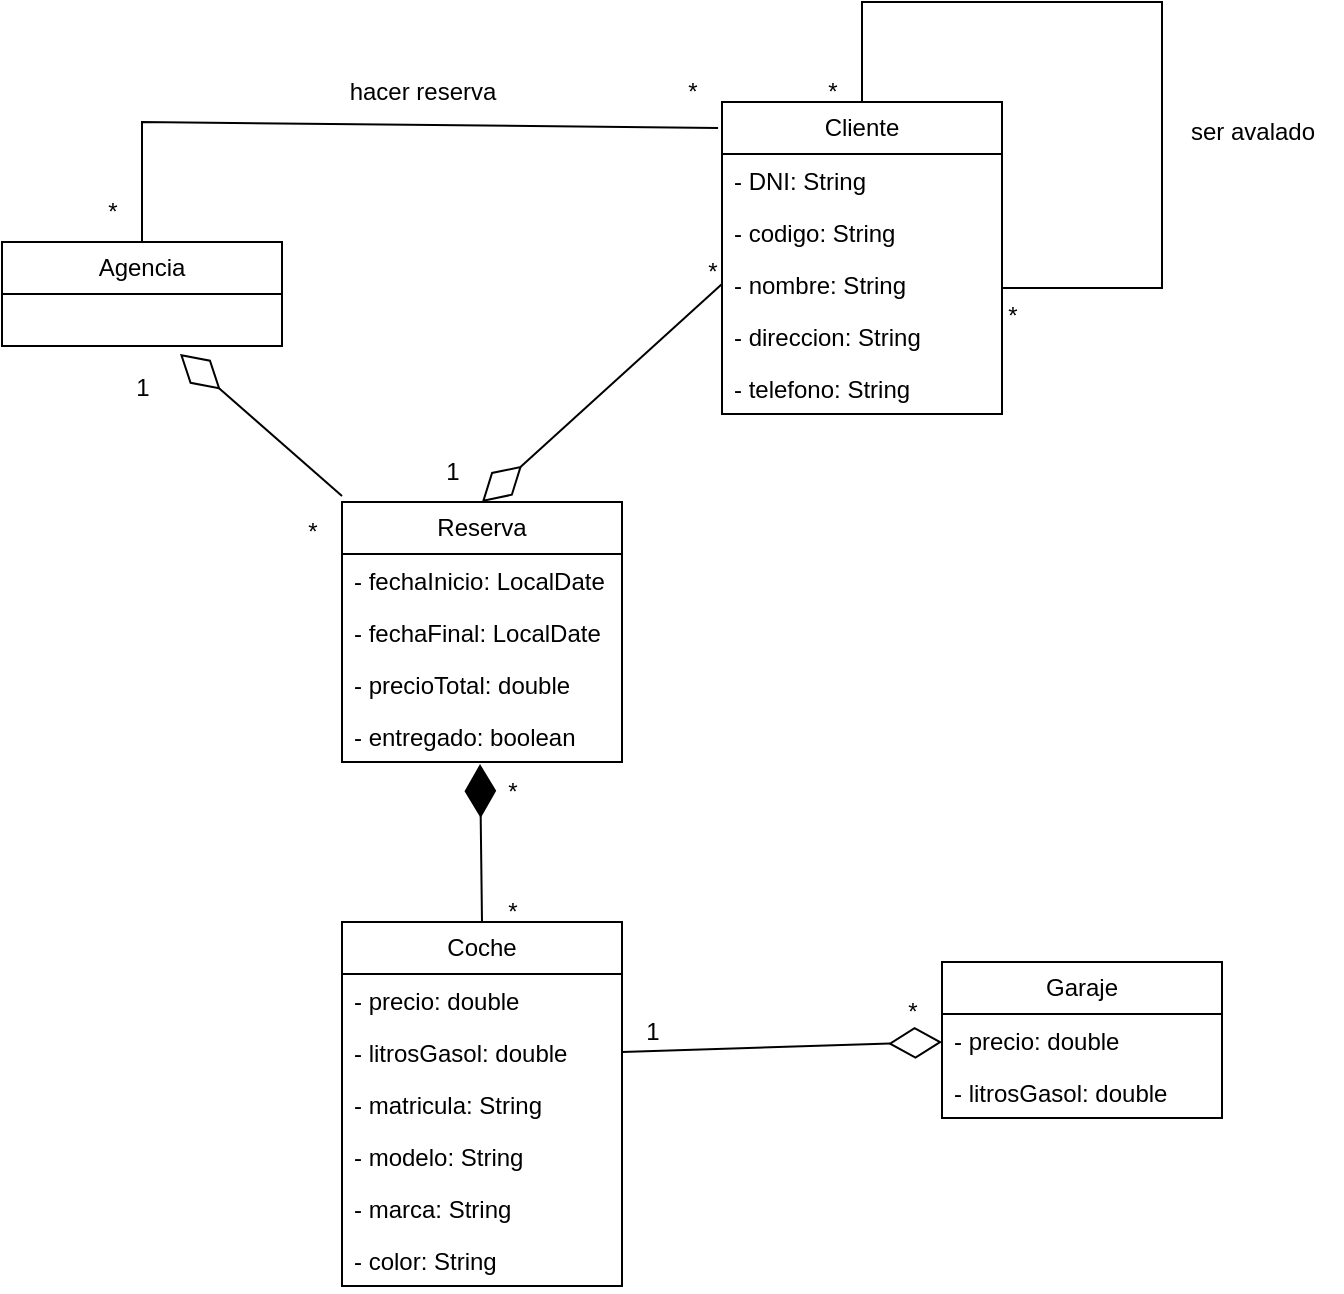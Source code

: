 <mxfile version="21.7.5" type="device">
  <diagram name="Página-1" id="KmUbgJEzear_9DcrUPxF">
    <mxGraphModel dx="1881" dy="827" grid="1" gridSize="10" guides="1" tooltips="1" connect="1" arrows="1" fold="1" page="1" pageScale="1" pageWidth="1169" pageHeight="827" math="0" shadow="0">
      <root>
        <mxCell id="0" />
        <mxCell id="1" parent="0" />
        <mxCell id="Pq908rx7SPMq2-yyJn-M-1" value="Cliente" style="swimlane;fontStyle=0;childLayout=stackLayout;horizontal=1;startSize=26;fillColor=none;horizontalStack=0;resizeParent=1;resizeParentMax=0;resizeLast=0;collapsible=1;marginBottom=0;whiteSpace=wrap;html=1;" vertex="1" parent="1">
          <mxGeometry x="270" y="140" width="140" height="156" as="geometry" />
        </mxCell>
        <mxCell id="Pq908rx7SPMq2-yyJn-M-4" value="- DNI: String" style="text;strokeColor=none;fillColor=none;align=left;verticalAlign=top;spacingLeft=4;spacingRight=4;overflow=hidden;rotatable=0;points=[[0,0.5],[1,0.5]];portConstraint=eastwest;whiteSpace=wrap;html=1;" vertex="1" parent="Pq908rx7SPMq2-yyJn-M-1">
          <mxGeometry y="26" width="140" height="26" as="geometry" />
        </mxCell>
        <mxCell id="Pq908rx7SPMq2-yyJn-M-12" value="- codigo: String" style="text;strokeColor=none;fillColor=none;align=left;verticalAlign=top;spacingLeft=4;spacingRight=4;overflow=hidden;rotatable=0;points=[[0,0.5],[1,0.5]];portConstraint=eastwest;whiteSpace=wrap;html=1;" vertex="1" parent="Pq908rx7SPMq2-yyJn-M-1">
          <mxGeometry y="52" width="140" height="26" as="geometry" />
        </mxCell>
        <mxCell id="Pq908rx7SPMq2-yyJn-M-9" value="- nombre: String" style="text;strokeColor=none;fillColor=none;align=left;verticalAlign=top;spacingLeft=4;spacingRight=4;overflow=hidden;rotatable=0;points=[[0,0.5],[1,0.5]];portConstraint=eastwest;whiteSpace=wrap;html=1;" vertex="1" parent="Pq908rx7SPMq2-yyJn-M-1">
          <mxGeometry y="78" width="140" height="26" as="geometry" />
        </mxCell>
        <mxCell id="Pq908rx7SPMq2-yyJn-M-10" value="- direccion: String" style="text;strokeColor=none;fillColor=none;align=left;verticalAlign=top;spacingLeft=4;spacingRight=4;overflow=hidden;rotatable=0;points=[[0,0.5],[1,0.5]];portConstraint=eastwest;whiteSpace=wrap;html=1;" vertex="1" parent="Pq908rx7SPMq2-yyJn-M-1">
          <mxGeometry y="104" width="140" height="26" as="geometry" />
        </mxCell>
        <mxCell id="Pq908rx7SPMq2-yyJn-M-11" value="- telefono: String" style="text;strokeColor=none;fillColor=none;align=left;verticalAlign=top;spacingLeft=4;spacingRight=4;overflow=hidden;rotatable=0;points=[[0,0.5],[1,0.5]];portConstraint=eastwest;whiteSpace=wrap;html=1;" vertex="1" parent="Pq908rx7SPMq2-yyJn-M-1">
          <mxGeometry y="130" width="140" height="26" as="geometry" />
        </mxCell>
        <mxCell id="Pq908rx7SPMq2-yyJn-M-5" value="Reserva" style="swimlane;fontStyle=0;childLayout=stackLayout;horizontal=1;startSize=26;fillColor=none;horizontalStack=0;resizeParent=1;resizeParentMax=0;resizeLast=0;collapsible=1;marginBottom=0;whiteSpace=wrap;html=1;" vertex="1" parent="1">
          <mxGeometry x="80" y="340" width="140" height="130" as="geometry" />
        </mxCell>
        <mxCell id="Pq908rx7SPMq2-yyJn-M-6" value="- fechaInicio: LocalDate" style="text;strokeColor=none;fillColor=none;align=left;verticalAlign=top;spacingLeft=4;spacingRight=4;overflow=hidden;rotatable=0;points=[[0,0.5],[1,0.5]];portConstraint=eastwest;whiteSpace=wrap;html=1;" vertex="1" parent="Pq908rx7SPMq2-yyJn-M-5">
          <mxGeometry y="26" width="140" height="26" as="geometry" />
        </mxCell>
        <mxCell id="Pq908rx7SPMq2-yyJn-M-13" value="- fechaFinal: LocalDate" style="text;strokeColor=none;fillColor=none;align=left;verticalAlign=top;spacingLeft=4;spacingRight=4;overflow=hidden;rotatable=0;points=[[0,0.5],[1,0.5]];portConstraint=eastwest;whiteSpace=wrap;html=1;" vertex="1" parent="Pq908rx7SPMq2-yyJn-M-5">
          <mxGeometry y="52" width="140" height="26" as="geometry" />
        </mxCell>
        <mxCell id="Pq908rx7SPMq2-yyJn-M-15" value="- precioTotal: double" style="text;strokeColor=none;fillColor=none;align=left;verticalAlign=top;spacingLeft=4;spacingRight=4;overflow=hidden;rotatable=0;points=[[0,0.5],[1,0.5]];portConstraint=eastwest;whiteSpace=wrap;html=1;" vertex="1" parent="Pq908rx7SPMq2-yyJn-M-5">
          <mxGeometry y="78" width="140" height="26" as="geometry" />
        </mxCell>
        <mxCell id="Pq908rx7SPMq2-yyJn-M-20" value="- entregado: boolean" style="text;strokeColor=none;fillColor=none;align=left;verticalAlign=top;spacingLeft=4;spacingRight=4;overflow=hidden;rotatable=0;points=[[0,0.5],[1,0.5]];portConstraint=eastwest;whiteSpace=wrap;html=1;" vertex="1" parent="Pq908rx7SPMq2-yyJn-M-5">
          <mxGeometry y="104" width="140" height="26" as="geometry" />
        </mxCell>
        <mxCell id="Pq908rx7SPMq2-yyJn-M-16" value="Coche" style="swimlane;fontStyle=0;childLayout=stackLayout;horizontal=1;startSize=26;fillColor=none;horizontalStack=0;resizeParent=1;resizeParentMax=0;resizeLast=0;collapsible=1;marginBottom=0;whiteSpace=wrap;html=1;" vertex="1" parent="1">
          <mxGeometry x="80" y="550" width="140" height="182" as="geometry" />
        </mxCell>
        <mxCell id="Pq908rx7SPMq2-yyJn-M-17" value="- precio: double" style="text;strokeColor=none;fillColor=none;align=left;verticalAlign=top;spacingLeft=4;spacingRight=4;overflow=hidden;rotatable=0;points=[[0,0.5],[1,0.5]];portConstraint=eastwest;whiteSpace=wrap;html=1;" vertex="1" parent="Pq908rx7SPMq2-yyJn-M-16">
          <mxGeometry y="26" width="140" height="26" as="geometry" />
        </mxCell>
        <mxCell id="Pq908rx7SPMq2-yyJn-M-18" value="- litrosGasol: double" style="text;strokeColor=none;fillColor=none;align=left;verticalAlign=top;spacingLeft=4;spacingRight=4;overflow=hidden;rotatable=0;points=[[0,0.5],[1,0.5]];portConstraint=eastwest;whiteSpace=wrap;html=1;" vertex="1" parent="Pq908rx7SPMq2-yyJn-M-16">
          <mxGeometry y="52" width="140" height="26" as="geometry" />
        </mxCell>
        <mxCell id="Pq908rx7SPMq2-yyJn-M-24" value="- matricula: String" style="text;strokeColor=none;fillColor=none;align=left;verticalAlign=top;spacingLeft=4;spacingRight=4;overflow=hidden;rotatable=0;points=[[0,0.5],[1,0.5]];portConstraint=eastwest;whiteSpace=wrap;html=1;" vertex="1" parent="Pq908rx7SPMq2-yyJn-M-16">
          <mxGeometry y="78" width="140" height="26" as="geometry" />
        </mxCell>
        <mxCell id="Pq908rx7SPMq2-yyJn-M-25" value="- modelo: String" style="text;strokeColor=none;fillColor=none;align=left;verticalAlign=top;spacingLeft=4;spacingRight=4;overflow=hidden;rotatable=0;points=[[0,0.5],[1,0.5]];portConstraint=eastwest;whiteSpace=wrap;html=1;" vertex="1" parent="Pq908rx7SPMq2-yyJn-M-16">
          <mxGeometry y="104" width="140" height="26" as="geometry" />
        </mxCell>
        <mxCell id="Pq908rx7SPMq2-yyJn-M-26" value="- marca: String" style="text;strokeColor=none;fillColor=none;align=left;verticalAlign=top;spacingLeft=4;spacingRight=4;overflow=hidden;rotatable=0;points=[[0,0.5],[1,0.5]];portConstraint=eastwest;whiteSpace=wrap;html=1;" vertex="1" parent="Pq908rx7SPMq2-yyJn-M-16">
          <mxGeometry y="130" width="140" height="26" as="geometry" />
        </mxCell>
        <mxCell id="Pq908rx7SPMq2-yyJn-M-27" value="- color: String" style="text;strokeColor=none;fillColor=none;align=left;verticalAlign=top;spacingLeft=4;spacingRight=4;overflow=hidden;rotatable=0;points=[[0,0.5],[1,0.5]];portConstraint=eastwest;whiteSpace=wrap;html=1;" vertex="1" parent="Pq908rx7SPMq2-yyJn-M-16">
          <mxGeometry y="156" width="140" height="26" as="geometry" />
        </mxCell>
        <mxCell id="Pq908rx7SPMq2-yyJn-M-21" value="Garaje" style="swimlane;fontStyle=0;childLayout=stackLayout;horizontal=1;startSize=26;fillColor=none;horizontalStack=0;resizeParent=1;resizeParentMax=0;resizeLast=0;collapsible=1;marginBottom=0;whiteSpace=wrap;html=1;" vertex="1" parent="1">
          <mxGeometry x="380" y="570" width="140" height="78" as="geometry" />
        </mxCell>
        <mxCell id="Pq908rx7SPMq2-yyJn-M-22" value="- precio: double" style="text;strokeColor=none;fillColor=none;align=left;verticalAlign=top;spacingLeft=4;spacingRight=4;overflow=hidden;rotatable=0;points=[[0,0.5],[1,0.5]];portConstraint=eastwest;whiteSpace=wrap;html=1;" vertex="1" parent="Pq908rx7SPMq2-yyJn-M-21">
          <mxGeometry y="26" width="140" height="26" as="geometry" />
        </mxCell>
        <mxCell id="Pq908rx7SPMq2-yyJn-M-23" value="- litrosGasol: double" style="text;strokeColor=none;fillColor=none;align=left;verticalAlign=top;spacingLeft=4;spacingRight=4;overflow=hidden;rotatable=0;points=[[0,0.5],[1,0.5]];portConstraint=eastwest;whiteSpace=wrap;html=1;" vertex="1" parent="Pq908rx7SPMq2-yyJn-M-21">
          <mxGeometry y="52" width="140" height="26" as="geometry" />
        </mxCell>
        <mxCell id="Pq908rx7SPMq2-yyJn-M-28" value="Agencia" style="swimlane;fontStyle=0;childLayout=stackLayout;horizontal=1;startSize=26;fillColor=none;horizontalStack=0;resizeParent=1;resizeParentMax=0;resizeLast=0;collapsible=1;marginBottom=0;whiteSpace=wrap;html=1;" vertex="1" parent="1">
          <mxGeometry x="-90" y="210" width="140" height="52" as="geometry" />
        </mxCell>
        <mxCell id="Pq908rx7SPMq2-yyJn-M-34" value="" style="endArrow=diamondThin;endFill=0;endSize=24;html=1;rounded=0;exitX=0;exitY=0.5;exitDx=0;exitDy=0;entryX=0.5;entryY=0;entryDx=0;entryDy=0;" edge="1" parent="1" source="Pq908rx7SPMq2-yyJn-M-9" target="Pq908rx7SPMq2-yyJn-M-5">
          <mxGeometry width="160" relative="1" as="geometry">
            <mxPoint x="190" y="230" as="sourcePoint" />
            <mxPoint x="150" y="240" as="targetPoint" />
          </mxGeometry>
        </mxCell>
        <mxCell id="Pq908rx7SPMq2-yyJn-M-36" value="*" style="text;html=1;align=center;verticalAlign=middle;resizable=0;points=[];autosize=1;strokeColor=none;fillColor=none;" vertex="1" parent="1">
          <mxGeometry x="250" y="210" width="30" height="30" as="geometry" />
        </mxCell>
        <mxCell id="Pq908rx7SPMq2-yyJn-M-37" value="1" style="text;html=1;align=center;verticalAlign=middle;resizable=0;points=[];autosize=1;strokeColor=none;fillColor=none;" vertex="1" parent="1">
          <mxGeometry x="120" y="310" width="30" height="30" as="geometry" />
        </mxCell>
        <mxCell id="Pq908rx7SPMq2-yyJn-M-38" value="" style="endArrow=none;html=1;rounded=0;entryX=0.5;entryY=0;entryDx=0;entryDy=0;" edge="1" parent="1" target="Pq908rx7SPMq2-yyJn-M-1">
          <mxGeometry width="50" height="50" relative="1" as="geometry">
            <mxPoint x="410" y="233" as="sourcePoint" />
            <mxPoint x="460" y="183" as="targetPoint" />
            <Array as="points">
              <mxPoint x="490" y="233" />
              <mxPoint x="490" y="90" />
              <mxPoint x="340" y="90" />
            </Array>
          </mxGeometry>
        </mxCell>
        <mxCell id="Pq908rx7SPMq2-yyJn-M-39" value="ser avalado" style="text;html=1;align=center;verticalAlign=middle;resizable=0;points=[];autosize=1;strokeColor=none;fillColor=none;" vertex="1" parent="1">
          <mxGeometry x="490" y="140" width="90" height="30" as="geometry" />
        </mxCell>
        <mxCell id="Pq908rx7SPMq2-yyJn-M-40" value="*" style="text;html=1;align=center;verticalAlign=middle;resizable=0;points=[];autosize=1;strokeColor=none;fillColor=none;" vertex="1" parent="1">
          <mxGeometry x="400" y="232" width="30" height="30" as="geometry" />
        </mxCell>
        <mxCell id="Pq908rx7SPMq2-yyJn-M-41" value="*" style="text;html=1;align=center;verticalAlign=middle;resizable=0;points=[];autosize=1;strokeColor=none;fillColor=none;" vertex="1" parent="1">
          <mxGeometry x="310" y="120" width="30" height="30" as="geometry" />
        </mxCell>
        <mxCell id="Pq908rx7SPMq2-yyJn-M-42" value="" style="endArrow=diamondThin;endFill=1;endSize=24;html=1;rounded=0;entryX=0.493;entryY=1.038;entryDx=0;entryDy=0;entryPerimeter=0;exitX=0.5;exitY=0;exitDx=0;exitDy=0;" edge="1" parent="1" source="Pq908rx7SPMq2-yyJn-M-16" target="Pq908rx7SPMq2-yyJn-M-20">
          <mxGeometry width="160" relative="1" as="geometry">
            <mxPoint x="190" y="430" as="sourcePoint" />
            <mxPoint x="350" y="430" as="targetPoint" />
          </mxGeometry>
        </mxCell>
        <mxCell id="Pq908rx7SPMq2-yyJn-M-43" value="*" style="text;html=1;align=center;verticalAlign=middle;resizable=0;points=[];autosize=1;strokeColor=none;fillColor=none;" vertex="1" parent="1">
          <mxGeometry x="150" y="530" width="30" height="30" as="geometry" />
        </mxCell>
        <mxCell id="Pq908rx7SPMq2-yyJn-M-44" value="*" style="text;html=1;align=center;verticalAlign=middle;resizable=0;points=[];autosize=1;strokeColor=none;fillColor=none;" vertex="1" parent="1">
          <mxGeometry x="150" y="470" width="30" height="30" as="geometry" />
        </mxCell>
        <mxCell id="Pq908rx7SPMq2-yyJn-M-45" value="" style="endArrow=diamondThin;endFill=0;endSize=24;html=1;rounded=0;exitX=1;exitY=0.5;exitDx=0;exitDy=0;entryX=0;entryY=0.538;entryDx=0;entryDy=0;entryPerimeter=0;" edge="1" parent="1" source="Pq908rx7SPMq2-yyJn-M-18" target="Pq908rx7SPMq2-yyJn-M-22">
          <mxGeometry width="160" relative="1" as="geometry">
            <mxPoint x="190" y="430" as="sourcePoint" />
            <mxPoint x="310" y="670" as="targetPoint" />
          </mxGeometry>
        </mxCell>
        <mxCell id="Pq908rx7SPMq2-yyJn-M-46" value="*" style="text;html=1;align=center;verticalAlign=middle;resizable=0;points=[];autosize=1;strokeColor=none;fillColor=none;" vertex="1" parent="1">
          <mxGeometry x="350" y="580" width="30" height="30" as="geometry" />
        </mxCell>
        <mxCell id="Pq908rx7SPMq2-yyJn-M-47" value="1" style="text;html=1;align=center;verticalAlign=middle;resizable=0;points=[];autosize=1;strokeColor=none;fillColor=none;" vertex="1" parent="1">
          <mxGeometry x="220" y="590" width="30" height="30" as="geometry" />
        </mxCell>
        <mxCell id="Pq908rx7SPMq2-yyJn-M-48" value="" style="endArrow=diamondThin;endFill=0;endSize=24;html=1;rounded=0;exitX=1;exitY=-0.1;exitDx=0;exitDy=0;exitPerimeter=0;entryX=1.133;entryY=-0.067;entryDx=0;entryDy=0;entryPerimeter=0;" edge="1" parent="1" source="Pq908rx7SPMq2-yyJn-M-50" target="Pq908rx7SPMq2-yyJn-M-49">
          <mxGeometry width="160" relative="1" as="geometry">
            <mxPoint x="190" y="330" as="sourcePoint" />
            <mxPoint x="-10" y="350" as="targetPoint" />
          </mxGeometry>
        </mxCell>
        <mxCell id="Pq908rx7SPMq2-yyJn-M-49" value="1" style="text;html=1;align=center;verticalAlign=middle;resizable=0;points=[];autosize=1;strokeColor=none;fillColor=none;" vertex="1" parent="1">
          <mxGeometry x="-35" y="268" width="30" height="30" as="geometry" />
        </mxCell>
        <mxCell id="Pq908rx7SPMq2-yyJn-M-50" value="*" style="text;html=1;align=center;verticalAlign=middle;resizable=0;points=[];autosize=1;strokeColor=none;fillColor=none;" vertex="1" parent="1">
          <mxGeometry x="50" y="340" width="30" height="30" as="geometry" />
        </mxCell>
        <mxCell id="Pq908rx7SPMq2-yyJn-M-51" value="" style="endArrow=none;html=1;rounded=0;exitX=0.5;exitY=0;exitDx=0;exitDy=0;entryX=-0.014;entryY=0.083;entryDx=0;entryDy=0;entryPerimeter=0;" edge="1" parent="1" source="Pq908rx7SPMq2-yyJn-M-28" target="Pq908rx7SPMq2-yyJn-M-1">
          <mxGeometry width="50" height="50" relative="1" as="geometry">
            <mxPoint x="240" y="350" as="sourcePoint" />
            <mxPoint x="290" y="300" as="targetPoint" />
            <Array as="points">
              <mxPoint x="-20" y="150" />
            </Array>
          </mxGeometry>
        </mxCell>
        <mxCell id="Pq908rx7SPMq2-yyJn-M-52" value="hacer reserva" style="text;html=1;align=center;verticalAlign=middle;resizable=0;points=[];autosize=1;strokeColor=none;fillColor=none;" vertex="1" parent="1">
          <mxGeometry x="70" y="120" width="100" height="30" as="geometry" />
        </mxCell>
        <mxCell id="Pq908rx7SPMq2-yyJn-M-53" value="*" style="text;html=1;align=center;verticalAlign=middle;resizable=0;points=[];autosize=1;strokeColor=none;fillColor=none;" vertex="1" parent="1">
          <mxGeometry x="-50" y="180" width="30" height="30" as="geometry" />
        </mxCell>
        <mxCell id="Pq908rx7SPMq2-yyJn-M-56" value="*" style="text;html=1;align=center;verticalAlign=middle;resizable=0;points=[];autosize=1;strokeColor=none;fillColor=none;" vertex="1" parent="1">
          <mxGeometry x="240" y="120" width="30" height="30" as="geometry" />
        </mxCell>
      </root>
    </mxGraphModel>
  </diagram>
</mxfile>
